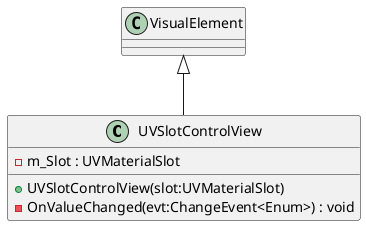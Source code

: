 @startuml
class UVSlotControlView {
    - m_Slot : UVMaterialSlot
    + UVSlotControlView(slot:UVMaterialSlot)
    - OnValueChanged(evt:ChangeEvent<Enum>) : void
}
VisualElement <|-- UVSlotControlView
@enduml
